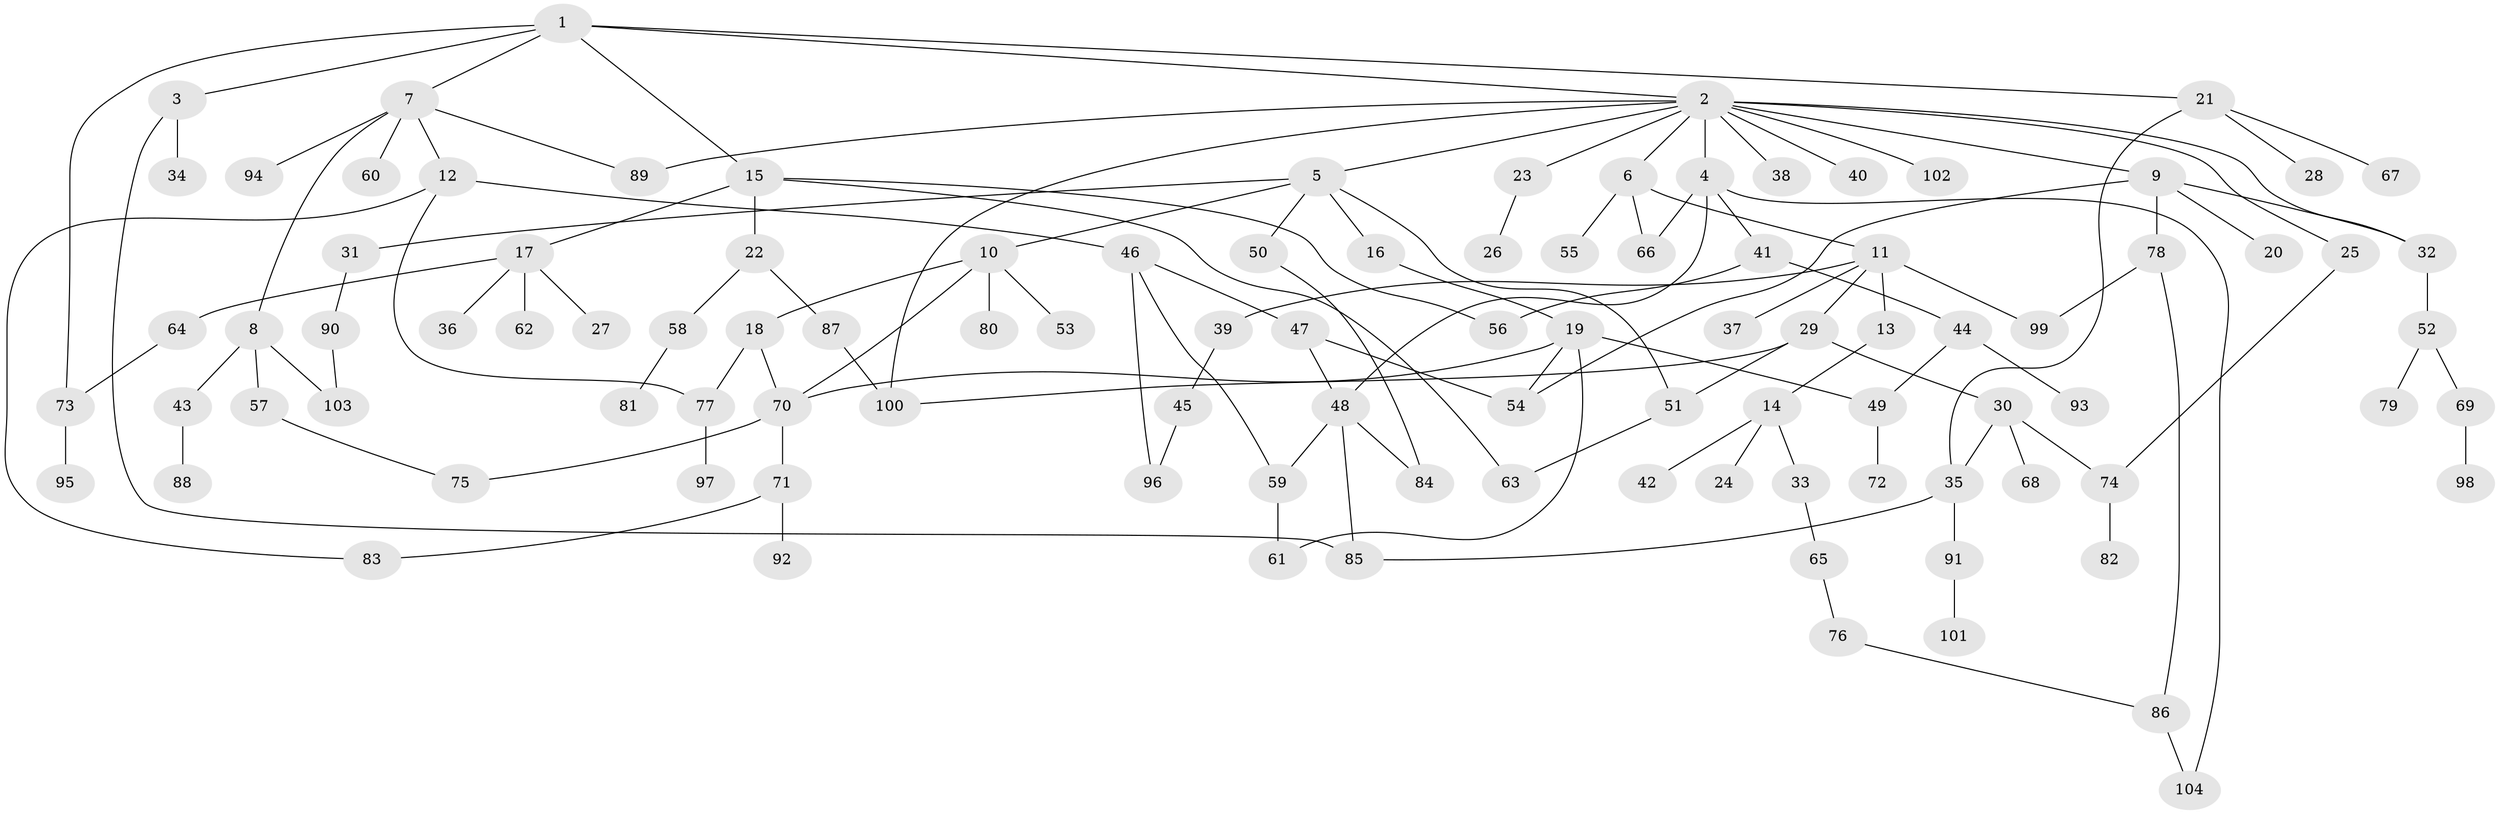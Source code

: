 // Generated by graph-tools (version 1.1) at 2025/34/03/09/25 02:34:31]
// undirected, 104 vertices, 133 edges
graph export_dot {
graph [start="1"]
  node [color=gray90,style=filled];
  1;
  2;
  3;
  4;
  5;
  6;
  7;
  8;
  9;
  10;
  11;
  12;
  13;
  14;
  15;
  16;
  17;
  18;
  19;
  20;
  21;
  22;
  23;
  24;
  25;
  26;
  27;
  28;
  29;
  30;
  31;
  32;
  33;
  34;
  35;
  36;
  37;
  38;
  39;
  40;
  41;
  42;
  43;
  44;
  45;
  46;
  47;
  48;
  49;
  50;
  51;
  52;
  53;
  54;
  55;
  56;
  57;
  58;
  59;
  60;
  61;
  62;
  63;
  64;
  65;
  66;
  67;
  68;
  69;
  70;
  71;
  72;
  73;
  74;
  75;
  76;
  77;
  78;
  79;
  80;
  81;
  82;
  83;
  84;
  85;
  86;
  87;
  88;
  89;
  90;
  91;
  92;
  93;
  94;
  95;
  96;
  97;
  98;
  99;
  100;
  101;
  102;
  103;
  104;
  1 -- 2;
  1 -- 3;
  1 -- 7;
  1 -- 15;
  1 -- 21;
  1 -- 73;
  2 -- 4;
  2 -- 5;
  2 -- 6;
  2 -- 9;
  2 -- 23;
  2 -- 25;
  2 -- 32;
  2 -- 38;
  2 -- 40;
  2 -- 100;
  2 -- 102;
  2 -- 89;
  3 -- 34;
  3 -- 85;
  4 -- 41;
  4 -- 48;
  4 -- 66;
  4 -- 104;
  5 -- 10;
  5 -- 16;
  5 -- 31;
  5 -- 50;
  5 -- 51;
  6 -- 11;
  6 -- 55;
  6 -- 66;
  7 -- 8;
  7 -- 12;
  7 -- 60;
  7 -- 89;
  7 -- 94;
  8 -- 43;
  8 -- 57;
  8 -- 103;
  9 -- 20;
  9 -- 54;
  9 -- 78;
  9 -- 32;
  10 -- 18;
  10 -- 53;
  10 -- 70;
  10 -- 80;
  11 -- 13;
  11 -- 29;
  11 -- 37;
  11 -- 39;
  11 -- 99;
  12 -- 46;
  12 -- 77;
  12 -- 83;
  13 -- 14;
  14 -- 24;
  14 -- 33;
  14 -- 42;
  15 -- 17;
  15 -- 22;
  15 -- 56;
  15 -- 63;
  16 -- 19;
  17 -- 27;
  17 -- 36;
  17 -- 62;
  17 -- 64;
  18 -- 70;
  18 -- 77;
  19 -- 49;
  19 -- 61;
  19 -- 54;
  19 -- 70;
  21 -- 28;
  21 -- 35;
  21 -- 67;
  22 -- 58;
  22 -- 87;
  23 -- 26;
  25 -- 74;
  29 -- 30;
  29 -- 51;
  29 -- 100;
  30 -- 68;
  30 -- 74;
  30 -- 35;
  31 -- 90;
  32 -- 52;
  33 -- 65;
  35 -- 85;
  35 -- 91;
  39 -- 45;
  41 -- 44;
  41 -- 56;
  43 -- 88;
  44 -- 93;
  44 -- 49;
  45 -- 96;
  46 -- 47;
  46 -- 59;
  46 -- 96;
  47 -- 48;
  47 -- 54;
  48 -- 84;
  48 -- 59;
  48 -- 85;
  49 -- 72;
  50 -- 84;
  51 -- 63;
  52 -- 69;
  52 -- 79;
  57 -- 75;
  58 -- 81;
  59 -- 61;
  64 -- 73;
  65 -- 76;
  69 -- 98;
  70 -- 71;
  70 -- 75;
  71 -- 83;
  71 -- 92;
  73 -- 95;
  74 -- 82;
  76 -- 86;
  77 -- 97;
  78 -- 86;
  78 -- 99;
  86 -- 104;
  87 -- 100;
  90 -- 103;
  91 -- 101;
}
